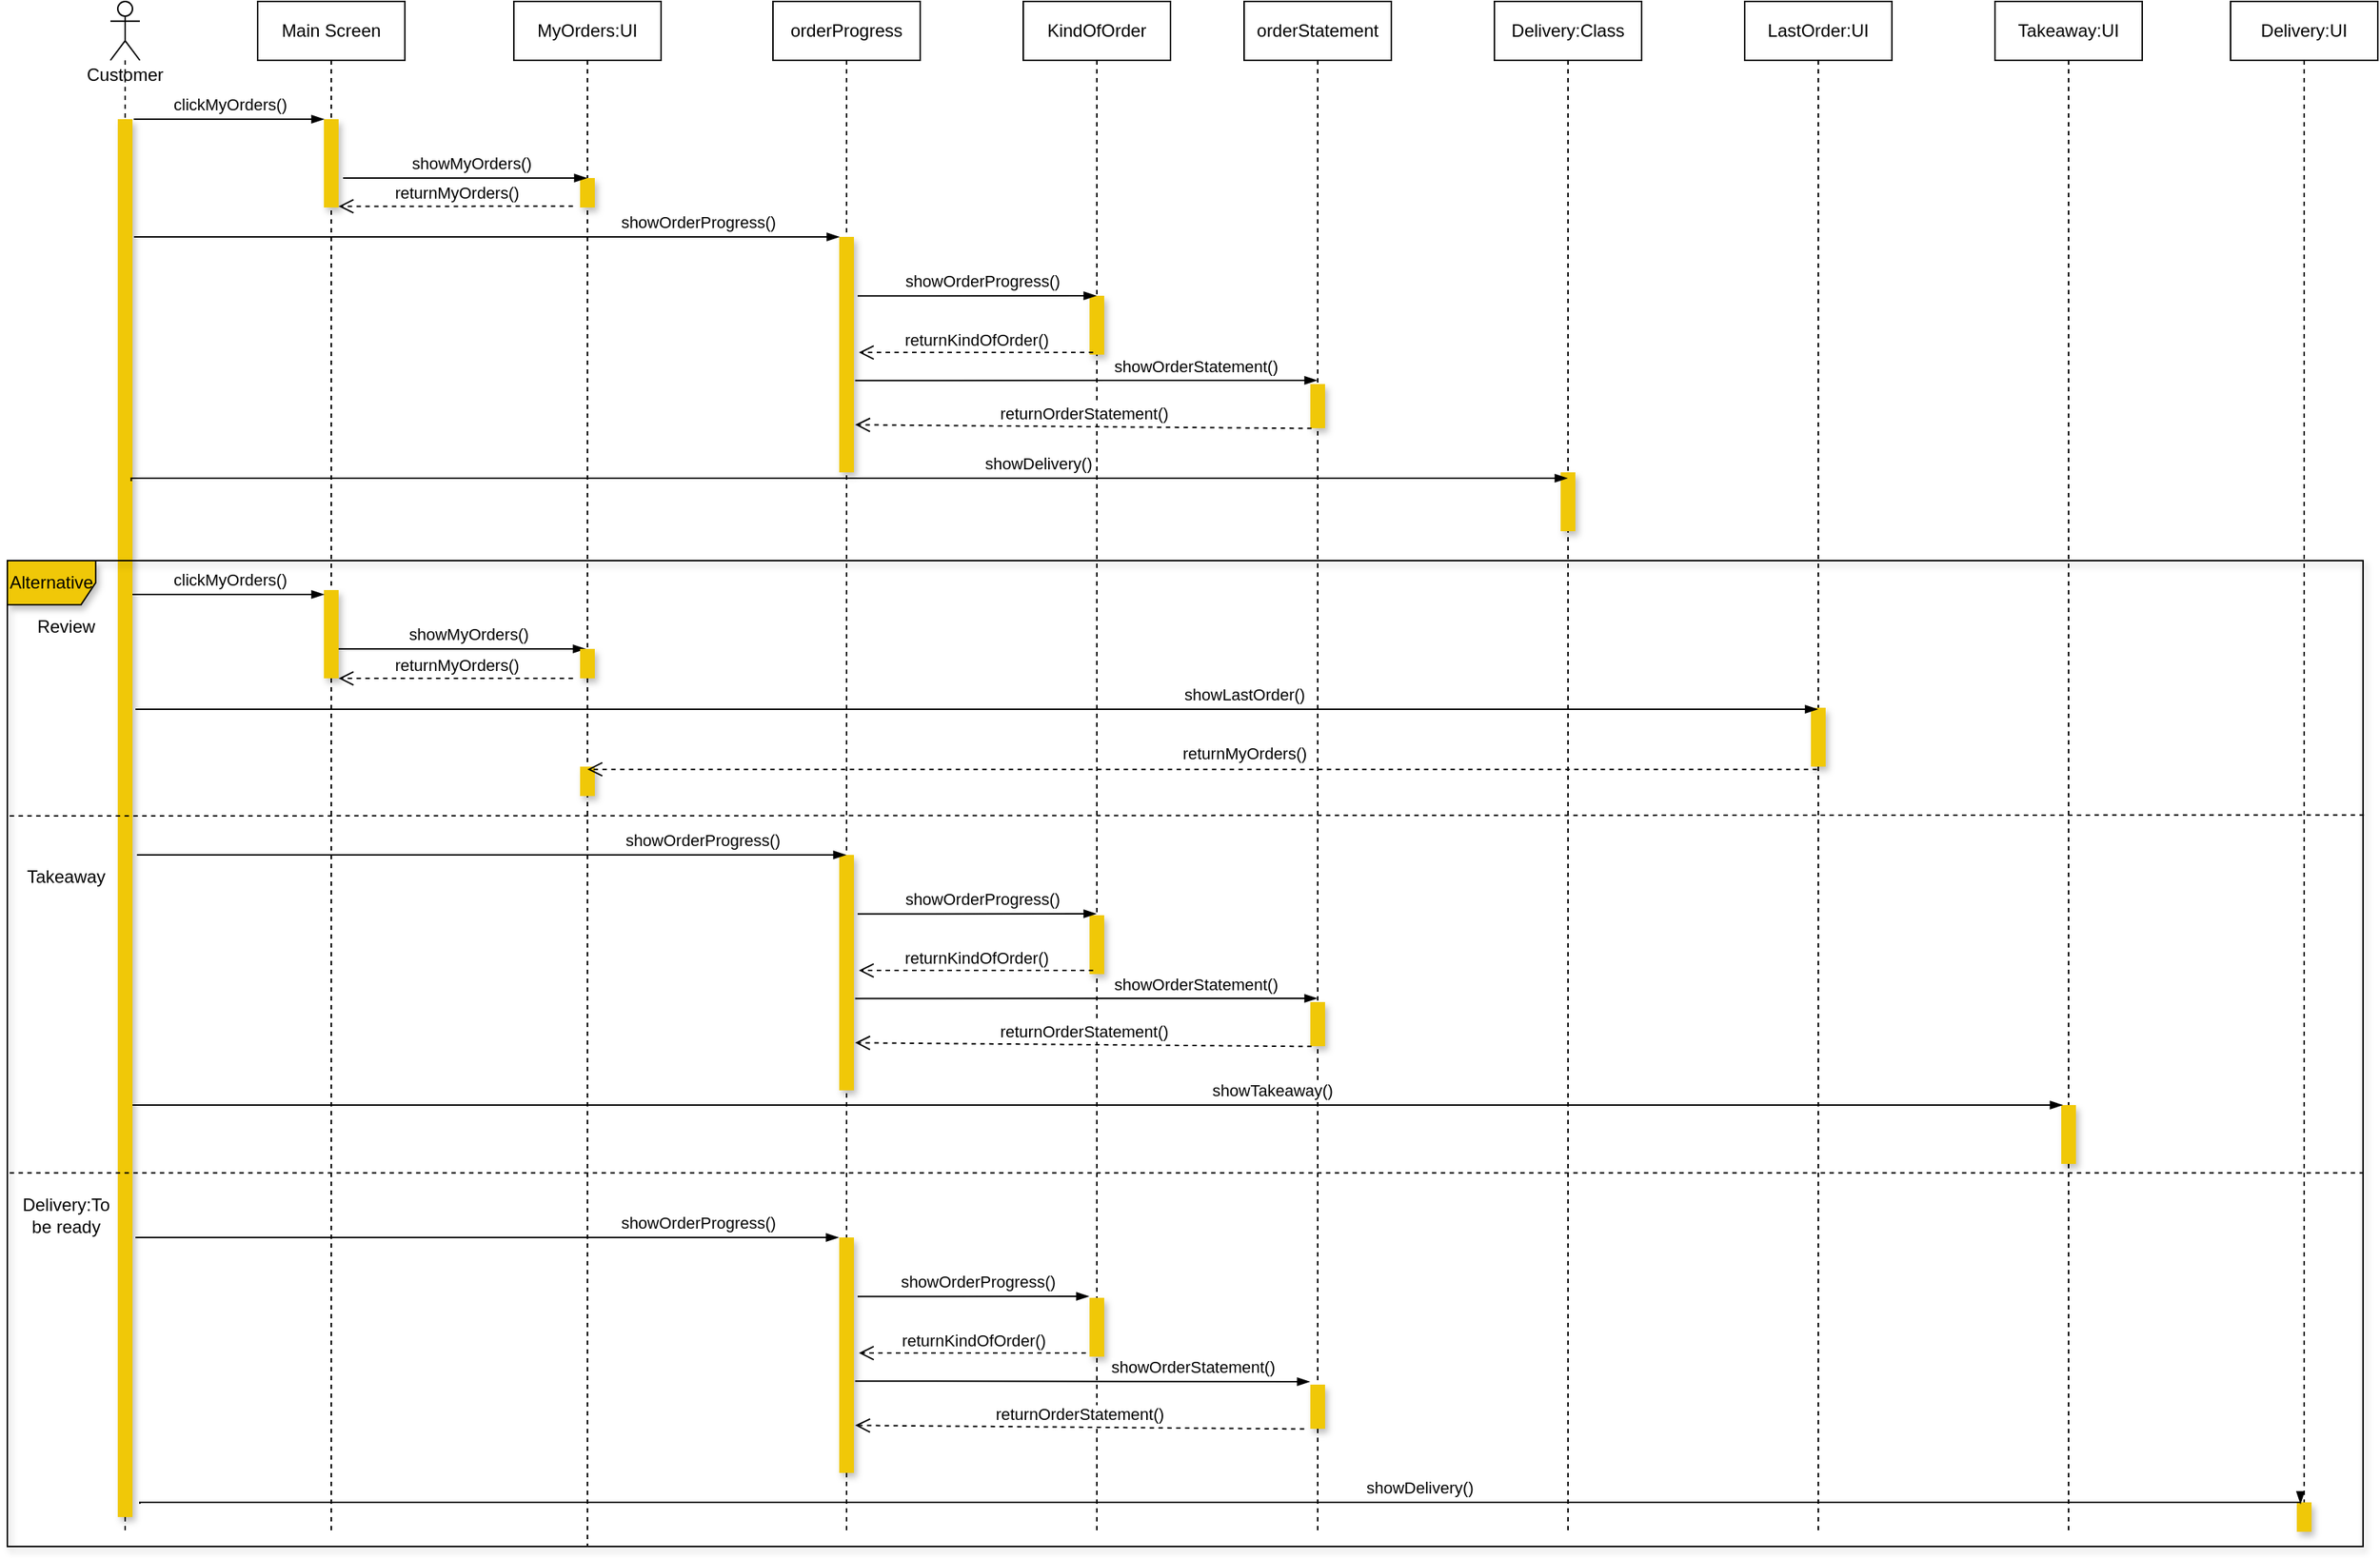 <mxfile version="17.5.0"><diagram id="hjb4iSNKub6hVD7OBesj" name="Page-1"><mxGraphModel dx="1722" dy="983" grid="0" gridSize="10" guides="1" tooltips="1" connect="1" arrows="1" fold="1" page="0" pageScale="1" pageWidth="827" pageHeight="1169" math="0" shadow="0"><root><mxCell id="0"/><mxCell id="1" parent="0"/><mxCell id="kwQUIa8k_bRWjqPvPuAZ-1" value="Customer" style="shape=umlLifeline;participant=umlActor;perimeter=lifelinePerimeter;whiteSpace=wrap;html=1;container=1;collapsible=0;recursiveResize=0;verticalAlign=top;spacingTop=36;outlineConnect=0;" vertex="1" parent="1"><mxGeometry x="90" y="40" width="20" height="1040" as="geometry"/></mxCell><mxCell id="kwQUIa8k_bRWjqPvPuAZ-4" value="" style="html=1;points=[];perimeter=orthogonalPerimeter;fillColor=#F0C808;strokeColor=none;shadow=1;" vertex="1" parent="kwQUIa8k_bRWjqPvPuAZ-1"><mxGeometry x="5" y="80" width="10" height="950" as="geometry"/></mxCell><mxCell id="kwQUIa8k_bRWjqPvPuAZ-2" value="MyOrders:UI" style="shape=umlLifeline;perimeter=lifelinePerimeter;whiteSpace=wrap;html=1;container=1;collapsible=0;recursiveResize=0;outlineConnect=0;" vertex="1" parent="1"><mxGeometry x="364" y="40" width="100" height="1050" as="geometry"/></mxCell><mxCell id="kwQUIa8k_bRWjqPvPuAZ-10" value="" style="html=1;points=[];perimeter=orthogonalPerimeter;shadow=1;fillColor=#F0C808;strokeColor=none;" vertex="1" parent="kwQUIa8k_bRWjqPvPuAZ-2"><mxGeometry x="45" y="120" width="10" height="20" as="geometry"/></mxCell><mxCell id="kwQUIa8k_bRWjqPvPuAZ-37" value="" style="edgeStyle=elbowEdgeStyle;fontSize=12;html=1;endArrow=blockThin;endFill=1;rounded=0;elbow=vertical;" edge="1" parent="kwQUIa8k_bRWjqPvPuAZ-2"><mxGeometry width="160" relative="1" as="geometry"><mxPoint x="-119" y="440" as="sourcePoint"/><mxPoint x="48.67" y="440" as="targetPoint"/><Array as="points"><mxPoint x="-34.83" y="440"/></Array></mxGeometry></mxCell><mxCell id="kwQUIa8k_bRWjqPvPuAZ-38" value="showMyOrders()" style="edgeLabel;html=1;align=center;verticalAlign=middle;resizable=0;points=[];" vertex="1" connectable="0" parent="kwQUIa8k_bRWjqPvPuAZ-37"><mxGeometry x="0.201" y="-2" relative="1" as="geometry"><mxPoint x="-13" y="-12" as="offset"/></mxGeometry></mxCell><mxCell id="kwQUIa8k_bRWjqPvPuAZ-40" value="" style="html=1;points=[];perimeter=orthogonalPerimeter;shadow=1;fillColor=#F0C808;strokeColor=none;" vertex="1" parent="kwQUIa8k_bRWjqPvPuAZ-2"><mxGeometry x="45" y="440" width="10" height="20" as="geometry"/></mxCell><mxCell id="kwQUIa8k_bRWjqPvPuAZ-45" value="" style="html=1;points=[];perimeter=orthogonalPerimeter;shadow=1;fillColor=#F0C808;strokeColor=none;" vertex="1" parent="kwQUIa8k_bRWjqPvPuAZ-2"><mxGeometry x="45" y="520" width="10" height="20" as="geometry"/></mxCell><mxCell id="kwQUIa8k_bRWjqPvPuAZ-3" value="Main Screen" style="shape=umlLifeline;perimeter=lifelinePerimeter;whiteSpace=wrap;html=1;container=1;collapsible=0;recursiveResize=0;outlineConnect=0;" vertex="1" parent="1"><mxGeometry x="190" y="40" width="100" height="1040" as="geometry"/></mxCell><mxCell id="kwQUIa8k_bRWjqPvPuAZ-5" value="" style="html=1;points=[];perimeter=orthogonalPerimeter;shadow=1;fillColor=#F0C808;strokeColor=none;" vertex="1" parent="kwQUIa8k_bRWjqPvPuAZ-3"><mxGeometry x="45" y="80" width="10" height="60" as="geometry"/></mxCell><mxCell id="kwQUIa8k_bRWjqPvPuAZ-32" value="returnMyOrders()" style="html=1;verticalAlign=bottom;endArrow=open;dashed=1;endSize=8;rounded=0;entryX=1.333;entryY=0.491;entryDx=0;entryDy=0;entryPerimeter=0;exitX=0.25;exitY=0.963;exitDx=0;exitDy=0;exitPerimeter=0;" edge="1" parent="kwQUIa8k_bRWjqPvPuAZ-3"><mxGeometry relative="1" as="geometry"><mxPoint x="214.17" y="139.17" as="sourcePoint"/><mxPoint x="55.0" y="139.21" as="targetPoint"/></mxGeometry></mxCell><mxCell id="kwQUIa8k_bRWjqPvPuAZ-34" value="" style="html=1;points=[];perimeter=orthogonalPerimeter;shadow=1;fillColor=#F0C808;strokeColor=none;" vertex="1" parent="kwQUIa8k_bRWjqPvPuAZ-3"><mxGeometry x="45" y="400" width="10" height="60" as="geometry"/></mxCell><mxCell id="kwQUIa8k_bRWjqPvPuAZ-6" value="" style="edgeStyle=elbowEdgeStyle;fontSize=12;html=1;endArrow=blockThin;endFill=1;rounded=0;exitX=1.083;exitY=0;exitDx=0;exitDy=0;exitPerimeter=0;entryX=0;entryY=0.004;entryDx=0;entryDy=0;entryPerimeter=0;elbow=vertical;" edge="1" parent="1" source="kwQUIa8k_bRWjqPvPuAZ-4" target="kwQUIa8k_bRWjqPvPuAZ-5"><mxGeometry width="160" relative="1" as="geometry"><mxPoint x="110" y="140" as="sourcePoint"/><mxPoint x="270" y="140" as="targetPoint"/></mxGeometry></mxCell><mxCell id="kwQUIa8k_bRWjqPvPuAZ-7" value="clickMyOrders()" style="edgeLabel;html=1;align=center;verticalAlign=middle;resizable=0;points=[];" vertex="1" connectable="0" parent="kwQUIa8k_bRWjqPvPuAZ-6"><mxGeometry x="0.201" y="-2" relative="1" as="geometry"><mxPoint x="-13" y="-12" as="offset"/></mxGeometry></mxCell><mxCell id="kwQUIa8k_bRWjqPvPuAZ-8" value="" style="edgeStyle=elbowEdgeStyle;fontSize=12;html=1;endArrow=blockThin;endFill=1;rounded=0;elbow=vertical;" edge="1" parent="1" target="kwQUIa8k_bRWjqPvPuAZ-2"><mxGeometry width="160" relative="1" as="geometry"><mxPoint x="248" y="160" as="sourcePoint"/><mxPoint x="245" y="130.16" as="targetPoint"/><Array as="points"><mxPoint x="330" y="160"/></Array></mxGeometry></mxCell><mxCell id="kwQUIa8k_bRWjqPvPuAZ-9" value="showMyOrders()" style="edgeLabel;html=1;align=center;verticalAlign=middle;resizable=0;points=[];" vertex="1" connectable="0" parent="kwQUIa8k_bRWjqPvPuAZ-8"><mxGeometry x="0.201" y="-2" relative="1" as="geometry"><mxPoint x="-13" y="-12" as="offset"/></mxGeometry></mxCell><mxCell id="kwQUIa8k_bRWjqPvPuAZ-11" value="orderProgress" style="shape=umlLifeline;perimeter=lifelinePerimeter;whiteSpace=wrap;html=1;container=1;collapsible=0;recursiveResize=0;outlineConnect=0;" vertex="1" parent="1"><mxGeometry x="540" y="40" width="100" height="1040" as="geometry"/></mxCell><mxCell id="kwQUIa8k_bRWjqPvPuAZ-12" value="" style="html=1;points=[];perimeter=orthogonalPerimeter;shadow=1;fillColor=#F0C808;strokeColor=none;" vertex="1" parent="kwQUIa8k_bRWjqPvPuAZ-11"><mxGeometry x="45" y="160" width="10" height="160" as="geometry"/></mxCell><mxCell id="kwQUIa8k_bRWjqPvPuAZ-50" value="" style="html=1;points=[];perimeter=orthogonalPerimeter;shadow=1;fillColor=#F0C808;strokeColor=none;" vertex="1" parent="kwQUIa8k_bRWjqPvPuAZ-11"><mxGeometry x="45" y="580" width="10" height="160" as="geometry"/></mxCell><mxCell id="kwQUIa8k_bRWjqPvPuAZ-65" value="" style="html=1;points=[];perimeter=orthogonalPerimeter;shadow=1;fillColor=#F0C808;strokeColor=none;" vertex="1" parent="kwQUIa8k_bRWjqPvPuAZ-11"><mxGeometry x="45" y="840" width="10" height="160" as="geometry"/></mxCell><mxCell id="kwQUIa8k_bRWjqPvPuAZ-13" value="KindOfOrder" style="shape=umlLifeline;perimeter=lifelinePerimeter;whiteSpace=wrap;html=1;container=1;collapsible=0;recursiveResize=0;outlineConnect=0;" vertex="1" parent="1"><mxGeometry x="710" y="40" width="100" height="1040" as="geometry"/></mxCell><mxCell id="kwQUIa8k_bRWjqPvPuAZ-14" value="" style="html=1;points=[];perimeter=orthogonalPerimeter;shadow=1;fillColor=#F0C808;strokeColor=none;" vertex="1" parent="kwQUIa8k_bRWjqPvPuAZ-13"><mxGeometry x="45" y="200" width="10" height="40" as="geometry"/></mxCell><mxCell id="kwQUIa8k_bRWjqPvPuAZ-80" value="" style="html=1;points=[];perimeter=orthogonalPerimeter;shadow=1;fillColor=#F0C808;strokeColor=none;" vertex="1" parent="kwQUIa8k_bRWjqPvPuAZ-13"><mxGeometry x="45" y="621" width="10" height="40" as="geometry"/></mxCell><mxCell id="kwQUIa8k_bRWjqPvPuAZ-81" value="" style="html=1;points=[];perimeter=orthogonalPerimeter;shadow=1;fillColor=#F0C808;strokeColor=none;" vertex="1" parent="kwQUIa8k_bRWjqPvPuAZ-13"><mxGeometry x="45" y="881" width="10" height="40" as="geometry"/></mxCell><mxCell id="kwQUIa8k_bRWjqPvPuAZ-15" value="orderStatement" style="shape=umlLifeline;perimeter=lifelinePerimeter;whiteSpace=wrap;html=1;container=1;collapsible=0;recursiveResize=0;outlineConnect=0;" vertex="1" parent="1"><mxGeometry x="860" y="40" width="100" height="1040" as="geometry"/></mxCell><mxCell id="kwQUIa8k_bRWjqPvPuAZ-16" value="" style="html=1;points=[];perimeter=orthogonalPerimeter;shadow=1;fillColor=#F0C808;strokeColor=none;" vertex="1" parent="kwQUIa8k_bRWjqPvPuAZ-15"><mxGeometry x="45" y="260" width="10" height="30" as="geometry"/></mxCell><mxCell id="kwQUIa8k_bRWjqPvPuAZ-59" value="" style="html=1;points=[];perimeter=orthogonalPerimeter;shadow=1;fillColor=#F0C808;strokeColor=none;" vertex="1" parent="kwQUIa8k_bRWjqPvPuAZ-15"><mxGeometry x="45" y="680" width="10" height="30" as="geometry"/></mxCell><mxCell id="kwQUIa8k_bRWjqPvPuAZ-76" value="" style="html=1;points=[];perimeter=orthogonalPerimeter;shadow=1;fillColor=#F0C808;strokeColor=none;" vertex="1" parent="kwQUIa8k_bRWjqPvPuAZ-15"><mxGeometry x="45" y="940" width="10" height="30" as="geometry"/></mxCell><mxCell id="kwQUIa8k_bRWjqPvPuAZ-17" value="" style="edgeStyle=elbowEdgeStyle;fontSize=12;html=1;endArrow=blockThin;endFill=1;rounded=0;elbow=vertical;" edge="1" parent="1" target="kwQUIa8k_bRWjqPvPuAZ-12"><mxGeometry width="160" relative="1" as="geometry"><mxPoint x="106" y="200" as="sourcePoint"/><mxPoint x="590" y="198" as="targetPoint"/><Array as="points"><mxPoint x="170" y="200"/></Array></mxGeometry></mxCell><mxCell id="kwQUIa8k_bRWjqPvPuAZ-18" value="showOrderProgress()" style="edgeLabel;html=1;align=center;verticalAlign=middle;resizable=0;points=[];" vertex="1" connectable="0" parent="kwQUIa8k_bRWjqPvPuAZ-17"><mxGeometry x="0.201" y="-2" relative="1" as="geometry"><mxPoint x="95" y="-12" as="offset"/></mxGeometry></mxCell><mxCell id="kwQUIa8k_bRWjqPvPuAZ-19" value="Delivery:Class" style="shape=umlLifeline;perimeter=lifelinePerimeter;whiteSpace=wrap;html=1;container=1;collapsible=0;recursiveResize=0;outlineConnect=0;" vertex="1" parent="1"><mxGeometry x="1030" y="40" width="100" height="1040" as="geometry"/></mxCell><mxCell id="kwQUIa8k_bRWjqPvPuAZ-20" value="" style="html=1;points=[];perimeter=orthogonalPerimeter;shadow=1;fillColor=#F0C808;strokeColor=none;" vertex="1" parent="kwQUIa8k_bRWjqPvPuAZ-19"><mxGeometry x="45" y="320" width="10" height="40" as="geometry"/></mxCell><mxCell id="kwQUIa8k_bRWjqPvPuAZ-23" value="returnKindOfOrder()" style="html=1;verticalAlign=bottom;endArrow=open;dashed=1;endSize=8;rounded=0;entryX=1.333;entryY=0.491;entryDx=0;entryDy=0;entryPerimeter=0;exitX=0.25;exitY=0.963;exitDx=0;exitDy=0;exitPerimeter=0;" edge="1" parent="1" source="kwQUIa8k_bRWjqPvPuAZ-14" target="kwQUIa8k_bRWjqPvPuAZ-12"><mxGeometry relative="1" as="geometry"><mxPoint x="690" y="280" as="sourcePoint"/><mxPoint x="610" y="280" as="targetPoint"/></mxGeometry></mxCell><mxCell id="kwQUIa8k_bRWjqPvPuAZ-25" value="" style="edgeStyle=elbowEdgeStyle;fontSize=12;html=1;endArrow=blockThin;endFill=1;rounded=0;exitX=1.25;exitY=0.251;exitDx=0;exitDy=0;exitPerimeter=0;elbow=vertical;" edge="1" parent="1" source="kwQUIa8k_bRWjqPvPuAZ-12" target="kwQUIa8k_bRWjqPvPuAZ-13"><mxGeometry width="160" relative="1" as="geometry"><mxPoint x="430.83" y="209.32" as="sourcePoint"/><mxPoint x="600" y="208" as="targetPoint"/></mxGeometry></mxCell><mxCell id="kwQUIa8k_bRWjqPvPuAZ-26" value="showOrderProgress()" style="edgeLabel;html=1;align=center;verticalAlign=middle;resizable=0;points=[];" vertex="1" connectable="0" parent="kwQUIa8k_bRWjqPvPuAZ-25"><mxGeometry x="0.201" y="-2" relative="1" as="geometry"><mxPoint x="-13" y="-12" as="offset"/></mxGeometry></mxCell><mxCell id="kwQUIa8k_bRWjqPvPuAZ-27" value="" style="edgeStyle=elbowEdgeStyle;fontSize=12;html=1;endArrow=blockThin;endFill=1;rounded=0;elbow=vertical;exitX=1.083;exitY=0.61;exitDx=0;exitDy=0;exitPerimeter=0;" edge="1" parent="1" source="kwQUIa8k_bRWjqPvPuAZ-12" target="kwQUIa8k_bRWjqPvPuAZ-15"><mxGeometry width="160" relative="1" as="geometry"><mxPoint x="607.5" y="250.16" as="sourcePoint"/><mxPoint x="769.5" y="250.167" as="targetPoint"/><Array as="points"/></mxGeometry></mxCell><mxCell id="kwQUIa8k_bRWjqPvPuAZ-28" value="showOrderStatement()" style="edgeLabel;html=1;align=center;verticalAlign=middle;resizable=0;points=[];" vertex="1" connectable="0" parent="kwQUIa8k_bRWjqPvPuAZ-27"><mxGeometry x="0.201" y="-2" relative="1" as="geometry"><mxPoint x="43" y="-12" as="offset"/></mxGeometry></mxCell><mxCell id="kwQUIa8k_bRWjqPvPuAZ-29" value="returnOrderStatement()" style="html=1;verticalAlign=bottom;endArrow=open;dashed=1;endSize=8;rounded=0;entryX=1.083;entryY=0.798;entryDx=0;entryDy=0;entryPerimeter=0;exitX=0.083;exitY=1.006;exitDx=0;exitDy=0;exitPerimeter=0;" edge="1" parent="1" source="kwQUIa8k_bRWjqPvPuAZ-16" target="kwQUIa8k_bRWjqPvPuAZ-12"><mxGeometry relative="1" as="geometry"><mxPoint x="767.5" y="288.52" as="sourcePoint"/><mxPoint x="608.33" y="288.56" as="targetPoint"/></mxGeometry></mxCell><mxCell id="kwQUIa8k_bRWjqPvPuAZ-30" value="" style="edgeStyle=elbowEdgeStyle;fontSize=12;html=1;endArrow=blockThin;endFill=1;rounded=0;elbow=vertical;exitX=0.917;exitY=0.259;exitDx=0;exitDy=0;exitPerimeter=0;" edge="1" parent="1" source="kwQUIa8k_bRWjqPvPuAZ-4" target="kwQUIa8k_bRWjqPvPuAZ-19"><mxGeometry width="160" relative="1" as="geometry"><mxPoint x="607.5" y="250.16" as="sourcePoint"/><mxPoint x="1060" y="365" as="targetPoint"/><Array as="points"><mxPoint x="1080" y="364"/></Array></mxGeometry></mxCell><mxCell id="kwQUIa8k_bRWjqPvPuAZ-31" value="showDelivery()" style="edgeLabel;html=1;align=center;verticalAlign=middle;resizable=0;points=[];" vertex="1" connectable="0" parent="kwQUIa8k_bRWjqPvPuAZ-30"><mxGeometry x="0.201" y="-2" relative="1" as="geometry"><mxPoint x="31" y="-12" as="offset"/></mxGeometry></mxCell><mxCell id="kwQUIa8k_bRWjqPvPuAZ-33" value="Review" style="text;html=1;strokeColor=none;fillColor=none;align=center;verticalAlign=middle;whiteSpace=wrap;rounded=0;shadow=1;" vertex="1" parent="1"><mxGeometry x="30" y="450" width="60" height="30" as="geometry"/></mxCell><mxCell id="kwQUIa8k_bRWjqPvPuAZ-35" value="" style="edgeStyle=elbowEdgeStyle;fontSize=12;html=1;endArrow=blockThin;endFill=1;rounded=0;exitX=1;exitY=0.34;exitDx=0;exitDy=0;exitPerimeter=0;elbow=vertical;entryX=0;entryY=0.044;entryDx=0;entryDy=0;entryPerimeter=0;" edge="1" target="kwQUIa8k_bRWjqPvPuAZ-34" parent="1" source="kwQUIa8k_bRWjqPvPuAZ-4"><mxGeometry width="160" relative="1" as="geometry"><mxPoint x="110.0" y="440" as="sourcePoint"/><mxPoint x="230" y="442" as="targetPoint"/></mxGeometry></mxCell><mxCell id="kwQUIa8k_bRWjqPvPuAZ-36" value="clickMyOrders()" style="edgeLabel;html=1;align=center;verticalAlign=middle;resizable=0;points=[];" vertex="1" connectable="0" parent="kwQUIa8k_bRWjqPvPuAZ-35"><mxGeometry x="0.201" y="-2" relative="1" as="geometry"><mxPoint x="-13" y="-12" as="offset"/></mxGeometry></mxCell><mxCell id="kwQUIa8k_bRWjqPvPuAZ-39" value="returnMyOrders()" style="html=1;verticalAlign=bottom;endArrow=open;dashed=1;endSize=8;rounded=0;entryX=1.333;entryY=0.491;entryDx=0;entryDy=0;entryPerimeter=0;exitX=0.25;exitY=0.963;exitDx=0;exitDy=0;exitPerimeter=0;" edge="1" parent="1"><mxGeometry relative="1" as="geometry"><mxPoint x="404.17" y="500.0" as="sourcePoint"/><mxPoint x="245.0" y="500.04" as="targetPoint"/></mxGeometry></mxCell><mxCell id="kwQUIa8k_bRWjqPvPuAZ-41" value="LastOrder:UI" style="shape=umlLifeline;perimeter=lifelinePerimeter;whiteSpace=wrap;html=1;container=1;collapsible=0;recursiveResize=0;outlineConnect=0;" vertex="1" parent="1"><mxGeometry x="1200" y="40" width="100" height="1040" as="geometry"/></mxCell><mxCell id="kwQUIa8k_bRWjqPvPuAZ-42" value="" style="html=1;points=[];perimeter=orthogonalPerimeter;shadow=1;fillColor=#F0C808;strokeColor=none;" vertex="1" parent="kwQUIa8k_bRWjqPvPuAZ-41"><mxGeometry x="45" y="480" width="10" height="40" as="geometry"/></mxCell><mxCell id="kwQUIa8k_bRWjqPvPuAZ-43" value="" style="edgeStyle=elbowEdgeStyle;fontSize=12;html=1;endArrow=blockThin;endFill=1;rounded=0;elbow=vertical;" edge="1" parent="1" target="kwQUIa8k_bRWjqPvPuAZ-41"><mxGeometry width="160" relative="1" as="geometry"><mxPoint x="107" y="521" as="sourcePoint"/><mxPoint x="589.17" y="521.4" as="targetPoint"/><Array as="points"/></mxGeometry></mxCell><mxCell id="kwQUIa8k_bRWjqPvPuAZ-44" value="showLastOrder()" style="edgeLabel;html=1;align=center;verticalAlign=middle;resizable=0;points=[];" vertex="1" connectable="0" parent="kwQUIa8k_bRWjqPvPuAZ-43"><mxGeometry x="0.201" y="-2" relative="1" as="geometry"><mxPoint x="67" y="-12" as="offset"/></mxGeometry></mxCell><mxCell id="kwQUIa8k_bRWjqPvPuAZ-46" value="returnMyOrders()" style="html=1;verticalAlign=bottom;endArrow=open;dashed=1;endSize=8;rounded=0;exitX=0.417;exitY=1.046;exitDx=0;exitDy=0;exitPerimeter=0;" edge="1" parent="1" source="kwQUIa8k_bRWjqPvPuAZ-42" target="kwQUIa8k_bRWjqPvPuAZ-2"><mxGeometry x="-0.068" y="-2" relative="1" as="geometry"><mxPoint x="910.0" y="562.5" as="sourcePoint"/><mxPoint x="600.0" y="560" as="targetPoint"/><mxPoint as="offset"/></mxGeometry></mxCell><mxCell id="kwQUIa8k_bRWjqPvPuAZ-47" value="Takeaway" style="text;html=1;strokeColor=none;fillColor=none;align=center;verticalAlign=middle;whiteSpace=wrap;rounded=0;shadow=1;" vertex="1" parent="1"><mxGeometry x="30" y="620" width="60" height="30" as="geometry"/></mxCell><mxCell id="kwQUIa8k_bRWjqPvPuAZ-48" value="Takeaway:UI" style="shape=umlLifeline;perimeter=lifelinePerimeter;whiteSpace=wrap;html=1;container=1;collapsible=0;recursiveResize=0;outlineConnect=0;" vertex="1" parent="1"><mxGeometry x="1370" y="40" width="100" height="1040" as="geometry"/></mxCell><mxCell id="kwQUIa8k_bRWjqPvPuAZ-49" value="" style="html=1;points=[];perimeter=orthogonalPerimeter;shadow=1;fillColor=#F0C808;strokeColor=none;" vertex="1" parent="kwQUIa8k_bRWjqPvPuAZ-48"><mxGeometry x="45" y="750" width="10" height="40" as="geometry"/></mxCell><mxCell id="kwQUIa8k_bRWjqPvPuAZ-51" value="" style="edgeStyle=elbowEdgeStyle;fontSize=12;html=1;endArrow=blockThin;endFill=1;rounded=0;exitX=1.25;exitY=0.251;exitDx=0;exitDy=0;exitPerimeter=0;elbow=vertical;" edge="1" source="kwQUIa8k_bRWjqPvPuAZ-50" parent="1"><mxGeometry width="160" relative="1" as="geometry"><mxPoint x="430.83" y="629.32" as="sourcePoint"/><mxPoint x="759.5" y="660.167" as="targetPoint"/></mxGeometry></mxCell><mxCell id="kwQUIa8k_bRWjqPvPuAZ-52" value="showOrderProgress()" style="edgeLabel;html=1;align=center;verticalAlign=middle;resizable=0;points=[];" vertex="1" connectable="0" parent="kwQUIa8k_bRWjqPvPuAZ-51"><mxGeometry x="0.201" y="-2" relative="1" as="geometry"><mxPoint x="-13" y="-12" as="offset"/></mxGeometry></mxCell><mxCell id="kwQUIa8k_bRWjqPvPuAZ-53" value="returnKindOfOrder()" style="html=1;verticalAlign=bottom;endArrow=open;dashed=1;endSize=8;rounded=0;entryX=1.333;entryY=0.491;entryDx=0;entryDy=0;entryPerimeter=0;exitX=0.25;exitY=0.963;exitDx=0;exitDy=0;exitPerimeter=0;" edge="1" target="kwQUIa8k_bRWjqPvPuAZ-50" parent="1"><mxGeometry relative="1" as="geometry"><mxPoint x="757.5" y="698.52" as="sourcePoint"/><mxPoint x="610" y="700" as="targetPoint"/></mxGeometry></mxCell><mxCell id="kwQUIa8k_bRWjqPvPuAZ-54" value="" style="edgeStyle=elbowEdgeStyle;fontSize=12;html=1;endArrow=blockThin;endFill=1;rounded=0;elbow=vertical;exitX=1.083;exitY=0.61;exitDx=0;exitDy=0;exitPerimeter=0;" edge="1" source="kwQUIa8k_bRWjqPvPuAZ-50" parent="1"><mxGeometry width="160" relative="1" as="geometry"><mxPoint x="607.5" y="670.16" as="sourcePoint"/><mxPoint x="909.5" y="717.667" as="targetPoint"/><Array as="points"/></mxGeometry></mxCell><mxCell id="kwQUIa8k_bRWjqPvPuAZ-55" value="showOrderStatement()" style="edgeLabel;html=1;align=center;verticalAlign=middle;resizable=0;points=[];" vertex="1" connectable="0" parent="kwQUIa8k_bRWjqPvPuAZ-54"><mxGeometry x="0.201" y="-2" relative="1" as="geometry"><mxPoint x="43" y="-12" as="offset"/></mxGeometry></mxCell><mxCell id="kwQUIa8k_bRWjqPvPuAZ-56" value="returnOrderStatement()" style="html=1;verticalAlign=bottom;endArrow=open;dashed=1;endSize=8;rounded=0;entryX=1.083;entryY=0.798;entryDx=0;entryDy=0;entryPerimeter=0;exitX=0.083;exitY=1.006;exitDx=0;exitDy=0;exitPerimeter=0;" edge="1" target="kwQUIa8k_bRWjqPvPuAZ-50" parent="1"><mxGeometry relative="1" as="geometry"><mxPoint x="905.83" y="750.18" as="sourcePoint"/><mxPoint x="608.33" y="708.56" as="targetPoint"/></mxGeometry></mxCell><mxCell id="kwQUIa8k_bRWjqPvPuAZ-57" value="" style="edgeStyle=elbowEdgeStyle;fontSize=12;html=1;endArrow=blockThin;endFill=1;rounded=0;elbow=vertical;" edge="1" parent="1" target="kwQUIa8k_bRWjqPvPuAZ-11"><mxGeometry width="160" relative="1" as="geometry"><mxPoint x="108" y="620" as="sourcePoint"/><mxPoint x="560" y="630" as="targetPoint"/><Array as="points"><mxPoint x="120" y="620"/></Array></mxGeometry></mxCell><mxCell id="kwQUIa8k_bRWjqPvPuAZ-58" value="showOrderProgress()" style="edgeLabel;html=1;align=center;verticalAlign=middle;resizable=0;points=[];" vertex="1" connectable="0" parent="kwQUIa8k_bRWjqPvPuAZ-57"><mxGeometry x="0.201" y="-2" relative="1" as="geometry"><mxPoint x="95" y="-12" as="offset"/></mxGeometry></mxCell><mxCell id="kwQUIa8k_bRWjqPvPuAZ-60" value="" style="edgeStyle=elbowEdgeStyle;fontSize=12;html=1;endArrow=blockThin;endFill=1;rounded=0;elbow=vertical;entryX=0.083;entryY=0.004;entryDx=0;entryDy=0;entryPerimeter=0;" edge="1" parent="1" target="kwQUIa8k_bRWjqPvPuAZ-49"><mxGeometry width="160" relative="1" as="geometry"><mxPoint x="105" y="790" as="sourcePoint"/><mxPoint x="1400" y="790" as="targetPoint"/><Array as="points"><mxPoint x="770" y="790"/></Array></mxGeometry></mxCell><mxCell id="kwQUIa8k_bRWjqPvPuAZ-61" value="showTakeaway()" style="edgeLabel;html=1;align=center;verticalAlign=middle;resizable=0;points=[];" vertex="1" connectable="0" parent="kwQUIa8k_bRWjqPvPuAZ-60"><mxGeometry x="0.201" y="-2" relative="1" as="geometry"><mxPoint x="-13" y="-12" as="offset"/></mxGeometry></mxCell><mxCell id="kwQUIa8k_bRWjqPvPuAZ-62" value="Delivery:To be ready" style="text;html=1;strokeColor=none;fillColor=none;align=center;verticalAlign=middle;whiteSpace=wrap;rounded=0;shadow=1;" vertex="1" parent="1"><mxGeometry x="30" y="850" width="60" height="30" as="geometry"/></mxCell><mxCell id="kwQUIa8k_bRWjqPvPuAZ-63" value="Delivery:UI" style="shape=umlLifeline;perimeter=lifelinePerimeter;whiteSpace=wrap;html=1;container=1;collapsible=0;recursiveResize=0;outlineConnect=0;" vertex="1" parent="1"><mxGeometry x="1530" y="40" width="100" height="1040" as="geometry"/></mxCell><mxCell id="kwQUIa8k_bRWjqPvPuAZ-64" value="" style="html=1;points=[];perimeter=orthogonalPerimeter;shadow=1;fillColor=#F0C808;strokeColor=none;" vertex="1" parent="kwQUIa8k_bRWjqPvPuAZ-63"><mxGeometry x="45" y="1020" width="10" height="20" as="geometry"/></mxCell><mxCell id="kwQUIa8k_bRWjqPvPuAZ-66" value="" style="edgeStyle=elbowEdgeStyle;fontSize=12;html=1;endArrow=blockThin;endFill=1;rounded=0;exitX=1.25;exitY=0.251;exitDx=0;exitDy=0;exitPerimeter=0;elbow=vertical;" edge="1" source="kwQUIa8k_bRWjqPvPuAZ-65" parent="1"><mxGeometry width="160" relative="1" as="geometry"><mxPoint x="425.83" y="889.32" as="sourcePoint"/><mxPoint x="754.5" y="920.167" as="targetPoint"/></mxGeometry></mxCell><mxCell id="kwQUIa8k_bRWjqPvPuAZ-67" value="showOrderProgress()" style="edgeLabel;html=1;align=center;verticalAlign=middle;resizable=0;points=[];" vertex="1" connectable="0" parent="kwQUIa8k_bRWjqPvPuAZ-66"><mxGeometry x="0.201" y="-2" relative="1" as="geometry"><mxPoint x="-13" y="-12" as="offset"/></mxGeometry></mxCell><mxCell id="kwQUIa8k_bRWjqPvPuAZ-68" value="returnKindOfOrder()" style="html=1;verticalAlign=bottom;endArrow=open;dashed=1;endSize=8;rounded=0;entryX=1.333;entryY=0.491;entryDx=0;entryDy=0;entryPerimeter=0;exitX=0.25;exitY=0.963;exitDx=0;exitDy=0;exitPerimeter=0;" edge="1" target="kwQUIa8k_bRWjqPvPuAZ-65" parent="1"><mxGeometry relative="1" as="geometry"><mxPoint x="752.5" y="958.52" as="sourcePoint"/><mxPoint x="605" y="960" as="targetPoint"/></mxGeometry></mxCell><mxCell id="kwQUIa8k_bRWjqPvPuAZ-69" value="" style="edgeStyle=elbowEdgeStyle;fontSize=12;html=1;endArrow=blockThin;endFill=1;rounded=0;elbow=vertical;exitX=1.083;exitY=0.61;exitDx=0;exitDy=0;exitPerimeter=0;" edge="1" source="kwQUIa8k_bRWjqPvPuAZ-65" parent="1"><mxGeometry width="160" relative="1" as="geometry"><mxPoint x="602.5" y="930.16" as="sourcePoint"/><mxPoint x="904.5" y="977.667" as="targetPoint"/><Array as="points"><mxPoint x="750" y="978"/></Array></mxGeometry></mxCell><mxCell id="kwQUIa8k_bRWjqPvPuAZ-70" value="showOrderStatement()" style="edgeLabel;html=1;align=center;verticalAlign=middle;resizable=0;points=[];" vertex="1" connectable="0" parent="kwQUIa8k_bRWjqPvPuAZ-69"><mxGeometry x="0.201" y="-2" relative="1" as="geometry"><mxPoint x="43" y="-12" as="offset"/></mxGeometry></mxCell><mxCell id="kwQUIa8k_bRWjqPvPuAZ-71" value="returnOrderStatement()" style="html=1;verticalAlign=bottom;endArrow=open;dashed=1;endSize=8;rounded=0;entryX=1.083;entryY=0.798;entryDx=0;entryDy=0;entryPerimeter=0;exitX=0.083;exitY=1.006;exitDx=0;exitDy=0;exitPerimeter=0;" edge="1" target="kwQUIa8k_bRWjqPvPuAZ-65" parent="1"><mxGeometry relative="1" as="geometry"><mxPoint x="900.83" y="1010.18" as="sourcePoint"/><mxPoint x="603.33" y="968.56" as="targetPoint"/></mxGeometry></mxCell><mxCell id="kwQUIa8k_bRWjqPvPuAZ-72" value="" style="edgeStyle=elbowEdgeStyle;fontSize=12;html=1;endArrow=blockThin;endFill=1;rounded=0;elbow=vertical;" edge="1" parent="1"><mxGeometry width="160" relative="1" as="geometry"><mxPoint x="107" y="880" as="sourcePoint"/><mxPoint x="584.5" y="880" as="targetPoint"/><Array as="points"><mxPoint x="115" y="880"/></Array></mxGeometry></mxCell><mxCell id="kwQUIa8k_bRWjqPvPuAZ-73" value="showOrderProgress()" style="edgeLabel;html=1;align=center;verticalAlign=middle;resizable=0;points=[];" vertex="1" connectable="0" parent="kwQUIa8k_bRWjqPvPuAZ-72"><mxGeometry x="0.201" y="-2" relative="1" as="geometry"><mxPoint x="95" y="-12" as="offset"/></mxGeometry></mxCell><mxCell id="kwQUIa8k_bRWjqPvPuAZ-74" value="" style="edgeStyle=elbowEdgeStyle;fontSize=12;html=1;endArrow=blockThin;endFill=1;rounded=0;elbow=vertical;entryX=0.25;entryY=0.05;entryDx=0;entryDy=0;entryPerimeter=0;" edge="1" parent="1" target="kwQUIa8k_bRWjqPvPuAZ-64"><mxGeometry width="160" relative="1" as="geometry"><mxPoint x="110" y="1061" as="sourcePoint"/><mxPoint x="1410.83" y="1050.16" as="targetPoint"/><Array as="points"><mxPoint x="1570" y="1060"/></Array></mxGeometry></mxCell><mxCell id="kwQUIa8k_bRWjqPvPuAZ-75" value="showDelivery()" style="edgeLabel;html=1;align=center;verticalAlign=middle;resizable=0;points=[];" vertex="1" connectable="0" parent="kwQUIa8k_bRWjqPvPuAZ-74"><mxGeometry x="0.201" y="-2" relative="1" as="geometry"><mxPoint x="-13" y="-12" as="offset"/></mxGeometry></mxCell><mxCell id="kwQUIa8k_bRWjqPvPuAZ-77" value="Alternative" style="shape=umlFrame;whiteSpace=wrap;html=1;shadow=1;fillColor=#F0C808;" vertex="1" parent="1"><mxGeometry x="20" y="420" width="1600" height="670" as="geometry"/></mxCell><mxCell id="kwQUIa8k_bRWjqPvPuAZ-78" value="" style="endArrow=none;dashed=1;html=1;rounded=0;exitX=0.001;exitY=0.259;exitDx=0;exitDy=0;exitPerimeter=0;entryX=1.001;entryY=0.258;entryDx=0;entryDy=0;entryPerimeter=0;" edge="1" parent="1" source="kwQUIa8k_bRWjqPvPuAZ-77" target="kwQUIa8k_bRWjqPvPuAZ-77"><mxGeometry width="50" height="50" relative="1" as="geometry"><mxPoint x="29" y="318" as="sourcePoint"/><mxPoint x="79" y="268" as="targetPoint"/></mxGeometry></mxCell><mxCell id="kwQUIa8k_bRWjqPvPuAZ-79" value="" style="endArrow=none;dashed=1;html=1;rounded=0;exitX=0.001;exitY=0.621;exitDx=0;exitDy=0;exitPerimeter=0;entryX=1;entryY=0.621;entryDx=0;entryDy=0;entryPerimeter=0;" edge="1" parent="1" source="kwQUIa8k_bRWjqPvPuAZ-77" target="kwQUIa8k_bRWjqPvPuAZ-77"><mxGeometry width="50" height="50" relative="1" as="geometry"><mxPoint x="31.6" y="603.53" as="sourcePoint"/><mxPoint x="1630" y="604.2" as="targetPoint"/></mxGeometry></mxCell></root></mxGraphModel></diagram></mxfile>